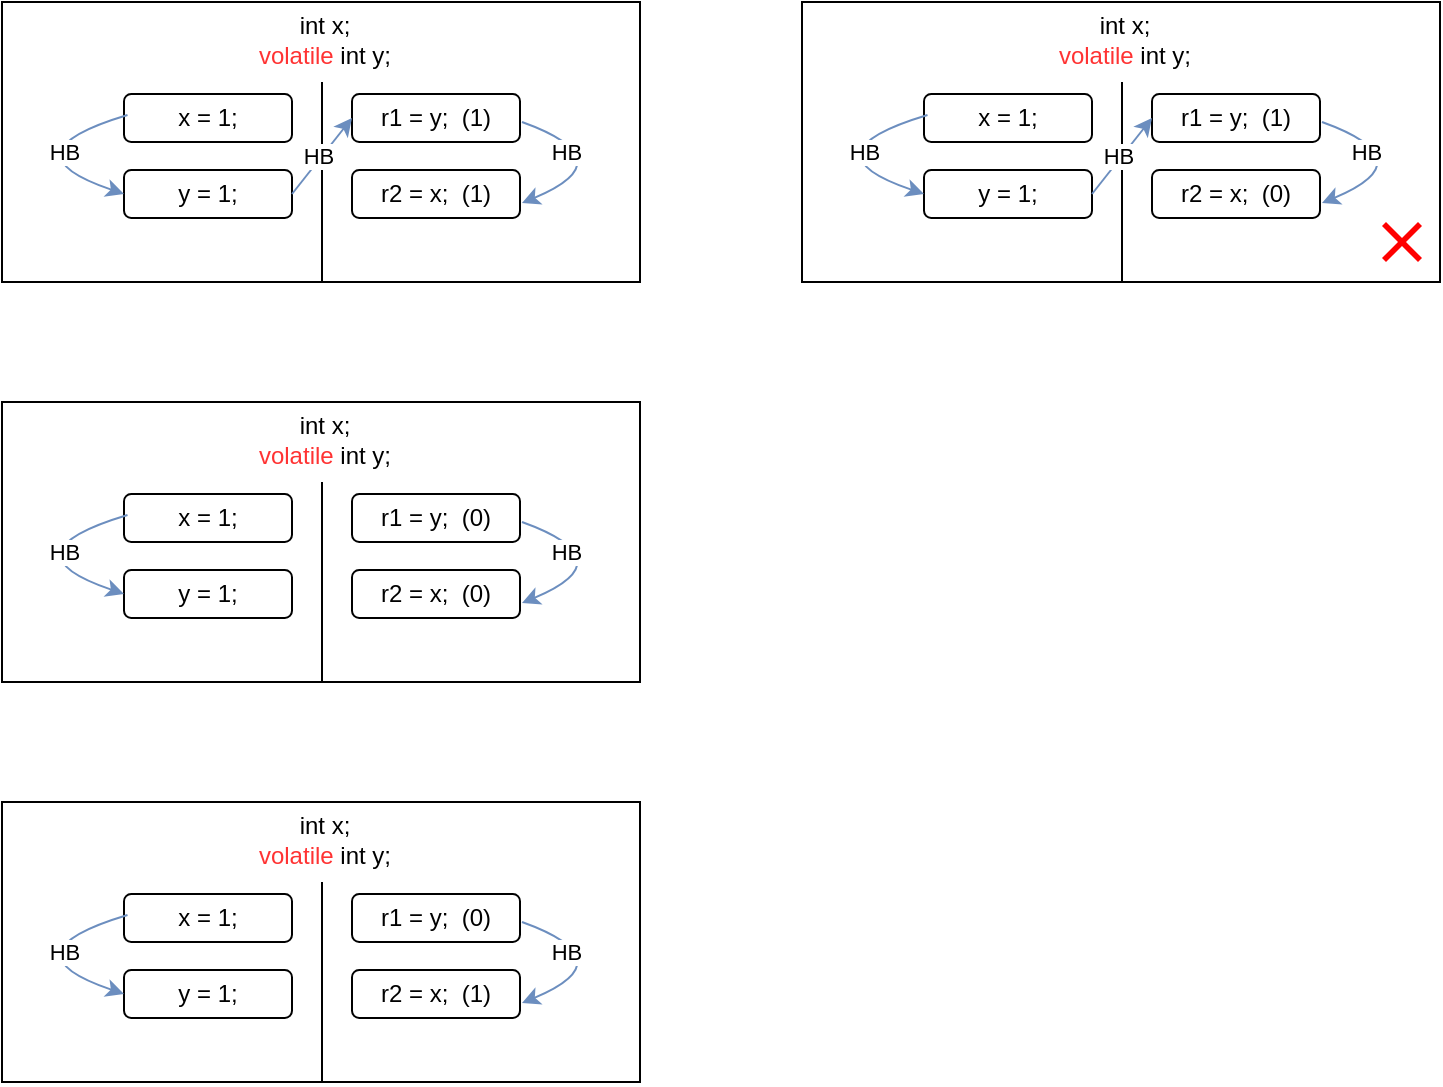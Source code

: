 <mxfile version="22.0.4" type="device">
  <diagram name="Page-1" id="JBOXGHTPe8i9dbkMzuEF">
    <mxGraphModel dx="1399" dy="930" grid="1" gridSize="10" guides="1" tooltips="1" connect="1" arrows="1" fold="1" page="1" pageScale="1" pageWidth="850" pageHeight="1100" math="0" shadow="0">
      <root>
        <mxCell id="0" />
        <mxCell id="1" parent="0" />
        <mxCell id="BH-FJEKS01s8CVu1ewul-86" value="" style="group" vertex="1" connectable="0" parent="1">
          <mxGeometry x="80" y="80" width="319" height="140" as="geometry" />
        </mxCell>
        <mxCell id="BH-FJEKS01s8CVu1ewul-24" value="" style="group" vertex="1" connectable="0" parent="BH-FJEKS01s8CVu1ewul-86">
          <mxGeometry width="319" height="140" as="geometry" />
        </mxCell>
        <mxCell id="BH-FJEKS01s8CVu1ewul-17" value="" style="rounded=0;whiteSpace=wrap;html=1;" vertex="1" parent="BH-FJEKS01s8CVu1ewul-24">
          <mxGeometry width="319" height="140" as="geometry" />
        </mxCell>
        <mxCell id="BH-FJEKS01s8CVu1ewul-23" value="" style="endArrow=none;html=1;rounded=0;" edge="1" parent="BH-FJEKS01s8CVu1ewul-24">
          <mxGeometry width="50" height="50" relative="1" as="geometry">
            <mxPoint x="160.0" y="140" as="sourcePoint" />
            <mxPoint x="160.0" y="40" as="targetPoint" />
          </mxGeometry>
        </mxCell>
        <mxCell id="BH-FJEKS01s8CVu1ewul-13" value="" style="curved=1;endArrow=classic;html=1;rounded=0;entryX=0;entryY=0.5;entryDx=0;entryDy=0;fillColor=#dae8fc;strokeColor=#6c8ebf;" edge="1" parent="BH-FJEKS01s8CVu1ewul-24">
          <mxGeometry width="50" height="50" relative="1" as="geometry">
            <mxPoint x="259.995" y="59.998" as="sourcePoint" />
            <mxPoint x="259.995" y="100.468" as="targetPoint" />
            <Array as="points">
              <mxPoint x="312.29" y="78.821" />
            </Array>
          </mxGeometry>
        </mxCell>
        <mxCell id="BH-FJEKS01s8CVu1ewul-14" value="HB" style="edgeLabel;html=1;align=center;verticalAlign=middle;resizable=0;points=[];labelPosition=left;verticalLabelPosition=middle;" vertex="1" connectable="0" parent="BH-FJEKS01s8CVu1ewul-13">
          <mxGeometry x="-0.459" y="9" relative="1" as="geometry">
            <mxPoint x="-10" y="13" as="offset" />
          </mxGeometry>
        </mxCell>
        <mxCell id="BH-FJEKS01s8CVu1ewul-1" value="int x;&lt;br&gt;&lt;font color=&quot;#ff3333&quot;&gt;volatile&lt;/font&gt; int y;" style="text;html=1;strokeColor=none;fillColor=none;align=center;verticalAlign=middle;whiteSpace=wrap;rounded=0;" vertex="1" parent="BH-FJEKS01s8CVu1ewul-86">
          <mxGeometry x="78.443" width="167.344" height="37.647" as="geometry" />
        </mxCell>
        <mxCell id="BH-FJEKS01s8CVu1ewul-3" value="x = 1;" style="rounded=1;whiteSpace=wrap;html=1;" vertex="1" parent="BH-FJEKS01s8CVu1ewul-86">
          <mxGeometry x="61" y="46" width="84" height="24" as="geometry" />
        </mxCell>
        <mxCell id="BH-FJEKS01s8CVu1ewul-4" value="y = 1;" style="rounded=1;whiteSpace=wrap;html=1;" vertex="1" parent="BH-FJEKS01s8CVu1ewul-86">
          <mxGeometry x="61" y="84" width="84" height="24" as="geometry" />
        </mxCell>
        <mxCell id="BH-FJEKS01s8CVu1ewul-6" value="r1 = y;&amp;nbsp; (1)" style="rounded=1;whiteSpace=wrap;html=1;" vertex="1" parent="BH-FJEKS01s8CVu1ewul-86">
          <mxGeometry x="175" y="46" width="84" height="24" as="geometry" />
        </mxCell>
        <mxCell id="BH-FJEKS01s8CVu1ewul-7" value="r2 = x;&amp;nbsp; (1)" style="rounded=1;whiteSpace=wrap;html=1;" vertex="1" parent="BH-FJEKS01s8CVu1ewul-86">
          <mxGeometry x="175" y="84" width="84" height="24" as="geometry" />
        </mxCell>
        <mxCell id="BH-FJEKS01s8CVu1ewul-10" value="" style="curved=1;endArrow=classic;html=1;rounded=0;entryX=0;entryY=0.5;entryDx=0;entryDy=0;fillColor=#dae8fc;strokeColor=#6c8ebf;" edge="1" parent="BH-FJEKS01s8CVu1ewul-86" target="BH-FJEKS01s8CVu1ewul-4">
          <mxGeometry width="50" height="50" relative="1" as="geometry">
            <mxPoint x="62.754" y="56.471" as="sourcePoint" />
            <mxPoint x="52.295" y="103.529" as="targetPoint" />
            <Array as="points">
              <mxPoint y="75.294" />
            </Array>
          </mxGeometry>
        </mxCell>
        <mxCell id="BH-FJEKS01s8CVu1ewul-11" value="HB" style="edgeLabel;html=1;align=center;verticalAlign=middle;resizable=0;points=[];labelPosition=left;verticalLabelPosition=middle;" vertex="1" connectable="0" parent="BH-FJEKS01s8CVu1ewul-10">
          <mxGeometry x="-0.459" y="9" relative="1" as="geometry">
            <mxPoint x="-1" as="offset" />
          </mxGeometry>
        </mxCell>
        <mxCell id="BH-FJEKS01s8CVu1ewul-15" value="" style="endArrow=classic;html=1;rounded=0;exitX=1;exitY=0.5;exitDx=0;exitDy=0;entryX=0;entryY=0.5;entryDx=0;entryDy=0;fillColor=#dae8fc;strokeColor=#6c8ebf;" edge="1" parent="BH-FJEKS01s8CVu1ewul-86" source="BH-FJEKS01s8CVu1ewul-4" target="BH-FJEKS01s8CVu1ewul-6">
          <mxGeometry width="50" height="50" relative="1" as="geometry">
            <mxPoint x="156.885" y="96" as="sourcePoint" />
            <mxPoint x="230.098" y="94.118" as="targetPoint" />
          </mxGeometry>
        </mxCell>
        <mxCell id="BH-FJEKS01s8CVu1ewul-16" value="HB" style="edgeLabel;html=1;align=center;verticalAlign=middle;resizable=0;points=[];" vertex="1" connectable="0" parent="BH-FJEKS01s8CVu1ewul-15">
          <mxGeometry x="-0.025" y="-2" relative="1" as="geometry">
            <mxPoint x="-3" y="-2" as="offset" />
          </mxGeometry>
        </mxCell>
        <mxCell id="BH-FJEKS01s8CVu1ewul-102" value="" style="group" vertex="1" connectable="0" parent="1">
          <mxGeometry x="80" y="280" width="319" height="140" as="geometry" />
        </mxCell>
        <mxCell id="BH-FJEKS01s8CVu1ewul-103" value="" style="group" vertex="1" connectable="0" parent="BH-FJEKS01s8CVu1ewul-102">
          <mxGeometry width="319" height="140" as="geometry" />
        </mxCell>
        <mxCell id="BH-FJEKS01s8CVu1ewul-104" value="" style="rounded=0;whiteSpace=wrap;html=1;" vertex="1" parent="BH-FJEKS01s8CVu1ewul-103">
          <mxGeometry width="319" height="140" as="geometry" />
        </mxCell>
        <mxCell id="BH-FJEKS01s8CVu1ewul-105" value="" style="endArrow=none;html=1;rounded=0;" edge="1" parent="BH-FJEKS01s8CVu1ewul-103">
          <mxGeometry width="50" height="50" relative="1" as="geometry">
            <mxPoint x="160.0" y="140" as="sourcePoint" />
            <mxPoint x="160.0" y="40" as="targetPoint" />
          </mxGeometry>
        </mxCell>
        <mxCell id="BH-FJEKS01s8CVu1ewul-106" value="" style="curved=1;endArrow=classic;html=1;rounded=0;entryX=0;entryY=0.5;entryDx=0;entryDy=0;fillColor=#dae8fc;strokeColor=#6c8ebf;" edge="1" parent="BH-FJEKS01s8CVu1ewul-103">
          <mxGeometry width="50" height="50" relative="1" as="geometry">
            <mxPoint x="259.995" y="59.998" as="sourcePoint" />
            <mxPoint x="259.995" y="100.468" as="targetPoint" />
            <Array as="points">
              <mxPoint x="312.29" y="78.821" />
            </Array>
          </mxGeometry>
        </mxCell>
        <mxCell id="BH-FJEKS01s8CVu1ewul-107" value="HB" style="edgeLabel;html=1;align=center;verticalAlign=middle;resizable=0;points=[];labelPosition=left;verticalLabelPosition=middle;" vertex="1" connectable="0" parent="BH-FJEKS01s8CVu1ewul-106">
          <mxGeometry x="-0.459" y="9" relative="1" as="geometry">
            <mxPoint x="-10" y="13" as="offset" />
          </mxGeometry>
        </mxCell>
        <mxCell id="BH-FJEKS01s8CVu1ewul-108" value="int x;&lt;br&gt;&lt;font color=&quot;#ff3333&quot;&gt;volatile&lt;/font&gt; int y;" style="text;html=1;strokeColor=none;fillColor=none;align=center;verticalAlign=middle;whiteSpace=wrap;rounded=0;" vertex="1" parent="BH-FJEKS01s8CVu1ewul-102">
          <mxGeometry x="78.443" width="167.344" height="37.647" as="geometry" />
        </mxCell>
        <mxCell id="BH-FJEKS01s8CVu1ewul-109" value="x = 1;" style="rounded=1;whiteSpace=wrap;html=1;" vertex="1" parent="BH-FJEKS01s8CVu1ewul-102">
          <mxGeometry x="61" y="46" width="84" height="24" as="geometry" />
        </mxCell>
        <mxCell id="BH-FJEKS01s8CVu1ewul-110" value="y = 1;" style="rounded=1;whiteSpace=wrap;html=1;" vertex="1" parent="BH-FJEKS01s8CVu1ewul-102">
          <mxGeometry x="61" y="84" width="84" height="24" as="geometry" />
        </mxCell>
        <mxCell id="BH-FJEKS01s8CVu1ewul-111" value="r1 = y;&amp;nbsp; (0)" style="rounded=1;whiteSpace=wrap;html=1;" vertex="1" parent="BH-FJEKS01s8CVu1ewul-102">
          <mxGeometry x="175" y="46" width="84" height="24" as="geometry" />
        </mxCell>
        <mxCell id="BH-FJEKS01s8CVu1ewul-112" value="r2 = x;&amp;nbsp; (0)" style="rounded=1;whiteSpace=wrap;html=1;" vertex="1" parent="BH-FJEKS01s8CVu1ewul-102">
          <mxGeometry x="175" y="84" width="84" height="24" as="geometry" />
        </mxCell>
        <mxCell id="BH-FJEKS01s8CVu1ewul-113" value="" style="curved=1;endArrow=classic;html=1;rounded=0;entryX=0;entryY=0.5;entryDx=0;entryDy=0;fillColor=#dae8fc;strokeColor=#6c8ebf;" edge="1" parent="BH-FJEKS01s8CVu1ewul-102" target="BH-FJEKS01s8CVu1ewul-110">
          <mxGeometry width="50" height="50" relative="1" as="geometry">
            <mxPoint x="62.754" y="56.471" as="sourcePoint" />
            <mxPoint x="52.295" y="103.529" as="targetPoint" />
            <Array as="points">
              <mxPoint y="75.294" />
            </Array>
          </mxGeometry>
        </mxCell>
        <mxCell id="BH-FJEKS01s8CVu1ewul-114" value="HB" style="edgeLabel;html=1;align=center;verticalAlign=middle;resizable=0;points=[];labelPosition=left;verticalLabelPosition=middle;" vertex="1" connectable="0" parent="BH-FJEKS01s8CVu1ewul-113">
          <mxGeometry x="-0.459" y="9" relative="1" as="geometry">
            <mxPoint x="-1" as="offset" />
          </mxGeometry>
        </mxCell>
        <mxCell id="BH-FJEKS01s8CVu1ewul-131" value="" style="group" vertex="1" connectable="0" parent="1">
          <mxGeometry x="80" y="480" width="319" height="140" as="geometry" />
        </mxCell>
        <mxCell id="BH-FJEKS01s8CVu1ewul-132" value="" style="group" vertex="1" connectable="0" parent="BH-FJEKS01s8CVu1ewul-131">
          <mxGeometry width="319" height="140" as="geometry" />
        </mxCell>
        <mxCell id="BH-FJEKS01s8CVu1ewul-133" value="" style="rounded=0;whiteSpace=wrap;html=1;" vertex="1" parent="BH-FJEKS01s8CVu1ewul-132">
          <mxGeometry width="319" height="140" as="geometry" />
        </mxCell>
        <mxCell id="BH-FJEKS01s8CVu1ewul-134" value="" style="endArrow=none;html=1;rounded=0;" edge="1" parent="BH-FJEKS01s8CVu1ewul-132">
          <mxGeometry width="50" height="50" relative="1" as="geometry">
            <mxPoint x="160.0" y="140" as="sourcePoint" />
            <mxPoint x="160.0" y="40" as="targetPoint" />
          </mxGeometry>
        </mxCell>
        <mxCell id="BH-FJEKS01s8CVu1ewul-135" value="" style="curved=1;endArrow=classic;html=1;rounded=0;entryX=0;entryY=0.5;entryDx=0;entryDy=0;fillColor=#dae8fc;strokeColor=#6c8ebf;" edge="1" parent="BH-FJEKS01s8CVu1ewul-132">
          <mxGeometry width="50" height="50" relative="1" as="geometry">
            <mxPoint x="259.995" y="59.998" as="sourcePoint" />
            <mxPoint x="259.995" y="100.468" as="targetPoint" />
            <Array as="points">
              <mxPoint x="312.29" y="78.821" />
            </Array>
          </mxGeometry>
        </mxCell>
        <mxCell id="BH-FJEKS01s8CVu1ewul-136" value="HB" style="edgeLabel;html=1;align=center;verticalAlign=middle;resizable=0;points=[];labelPosition=left;verticalLabelPosition=middle;" vertex="1" connectable="0" parent="BH-FJEKS01s8CVu1ewul-135">
          <mxGeometry x="-0.459" y="9" relative="1" as="geometry">
            <mxPoint x="-10" y="13" as="offset" />
          </mxGeometry>
        </mxCell>
        <mxCell id="BH-FJEKS01s8CVu1ewul-137" value="int x;&lt;br&gt;&lt;font color=&quot;#ff3333&quot;&gt;volatile&lt;/font&gt; int y;" style="text;html=1;strokeColor=none;fillColor=none;align=center;verticalAlign=middle;whiteSpace=wrap;rounded=0;" vertex="1" parent="BH-FJEKS01s8CVu1ewul-131">
          <mxGeometry x="78.443" width="167.344" height="37.647" as="geometry" />
        </mxCell>
        <mxCell id="BH-FJEKS01s8CVu1ewul-138" value="x = 1;" style="rounded=1;whiteSpace=wrap;html=1;" vertex="1" parent="BH-FJEKS01s8CVu1ewul-131">
          <mxGeometry x="61" y="46" width="84" height="24" as="geometry" />
        </mxCell>
        <mxCell id="BH-FJEKS01s8CVu1ewul-139" value="y = 1;" style="rounded=1;whiteSpace=wrap;html=1;" vertex="1" parent="BH-FJEKS01s8CVu1ewul-131">
          <mxGeometry x="61" y="84" width="84" height="24" as="geometry" />
        </mxCell>
        <mxCell id="BH-FJEKS01s8CVu1ewul-140" value="r1 = y;&amp;nbsp; (0)" style="rounded=1;whiteSpace=wrap;html=1;" vertex="1" parent="BH-FJEKS01s8CVu1ewul-131">
          <mxGeometry x="175" y="46" width="84" height="24" as="geometry" />
        </mxCell>
        <mxCell id="BH-FJEKS01s8CVu1ewul-141" value="r2 = x;&amp;nbsp; (1)" style="rounded=1;whiteSpace=wrap;html=1;" vertex="1" parent="BH-FJEKS01s8CVu1ewul-131">
          <mxGeometry x="175" y="84" width="84" height="24" as="geometry" />
        </mxCell>
        <mxCell id="BH-FJEKS01s8CVu1ewul-142" value="" style="curved=1;endArrow=classic;html=1;rounded=0;entryX=0;entryY=0.5;entryDx=0;entryDy=0;fillColor=#dae8fc;strokeColor=#6c8ebf;" edge="1" parent="BH-FJEKS01s8CVu1ewul-131" target="BH-FJEKS01s8CVu1ewul-139">
          <mxGeometry width="50" height="50" relative="1" as="geometry">
            <mxPoint x="62.754" y="56.471" as="sourcePoint" />
            <mxPoint x="52.295" y="103.529" as="targetPoint" />
            <Array as="points">
              <mxPoint y="75.294" />
            </Array>
          </mxGeometry>
        </mxCell>
        <mxCell id="BH-FJEKS01s8CVu1ewul-143" value="HB" style="edgeLabel;html=1;align=center;verticalAlign=middle;resizable=0;points=[];labelPosition=left;verticalLabelPosition=middle;" vertex="1" connectable="0" parent="BH-FJEKS01s8CVu1ewul-142">
          <mxGeometry x="-0.459" y="9" relative="1" as="geometry">
            <mxPoint x="-1" as="offset" />
          </mxGeometry>
        </mxCell>
        <mxCell id="BH-FJEKS01s8CVu1ewul-144" value="" style="group" vertex="1" connectable="0" parent="1">
          <mxGeometry x="480" y="80" width="319" height="140" as="geometry" />
        </mxCell>
        <mxCell id="BH-FJEKS01s8CVu1ewul-145" value="" style="group" vertex="1" connectable="0" parent="BH-FJEKS01s8CVu1ewul-144">
          <mxGeometry width="319" height="140" as="geometry" />
        </mxCell>
        <mxCell id="BH-FJEKS01s8CVu1ewul-146" value="" style="rounded=0;whiteSpace=wrap;html=1;" vertex="1" parent="BH-FJEKS01s8CVu1ewul-145">
          <mxGeometry width="319" height="140" as="geometry" />
        </mxCell>
        <mxCell id="BH-FJEKS01s8CVu1ewul-147" value="" style="endArrow=none;html=1;rounded=0;" edge="1" parent="BH-FJEKS01s8CVu1ewul-145">
          <mxGeometry width="50" height="50" relative="1" as="geometry">
            <mxPoint x="160.0" y="140" as="sourcePoint" />
            <mxPoint x="160.0" y="40" as="targetPoint" />
          </mxGeometry>
        </mxCell>
        <mxCell id="BH-FJEKS01s8CVu1ewul-148" value="" style="curved=1;endArrow=classic;html=1;rounded=0;entryX=0;entryY=0.5;entryDx=0;entryDy=0;fillColor=#dae8fc;strokeColor=#6c8ebf;" edge="1" parent="BH-FJEKS01s8CVu1ewul-145">
          <mxGeometry width="50" height="50" relative="1" as="geometry">
            <mxPoint x="259.995" y="59.998" as="sourcePoint" />
            <mxPoint x="259.995" y="100.468" as="targetPoint" />
            <Array as="points">
              <mxPoint x="312.29" y="78.821" />
            </Array>
          </mxGeometry>
        </mxCell>
        <mxCell id="BH-FJEKS01s8CVu1ewul-149" value="HB" style="edgeLabel;html=1;align=center;verticalAlign=middle;resizable=0;points=[];labelPosition=left;verticalLabelPosition=middle;" vertex="1" connectable="0" parent="BH-FJEKS01s8CVu1ewul-148">
          <mxGeometry x="-0.459" y="9" relative="1" as="geometry">
            <mxPoint x="-10" y="13" as="offset" />
          </mxGeometry>
        </mxCell>
        <mxCell id="BH-FJEKS01s8CVu1ewul-162" value="" style="shape=mxgraph.mockup.markup.redX;fillColor=#ff0000;html=1;shadow=0;whiteSpace=wrap;strokeColor=none;" vertex="1" parent="BH-FJEKS01s8CVu1ewul-145">
          <mxGeometry x="290" y="110" width="20" height="20" as="geometry" />
        </mxCell>
        <mxCell id="BH-FJEKS01s8CVu1ewul-150" value="int x;&lt;br&gt;&lt;font color=&quot;#ff3333&quot;&gt;volatile&lt;/font&gt; int y;" style="text;html=1;strokeColor=none;fillColor=none;align=center;verticalAlign=middle;whiteSpace=wrap;rounded=0;" vertex="1" parent="BH-FJEKS01s8CVu1ewul-144">
          <mxGeometry x="78.443" width="167.344" height="37.647" as="geometry" />
        </mxCell>
        <mxCell id="BH-FJEKS01s8CVu1ewul-151" value="x = 1;" style="rounded=1;whiteSpace=wrap;html=1;" vertex="1" parent="BH-FJEKS01s8CVu1ewul-144">
          <mxGeometry x="61" y="46" width="84" height="24" as="geometry" />
        </mxCell>
        <mxCell id="BH-FJEKS01s8CVu1ewul-152" value="y = 1;" style="rounded=1;whiteSpace=wrap;html=1;" vertex="1" parent="BH-FJEKS01s8CVu1ewul-144">
          <mxGeometry x="61" y="84" width="84" height="24" as="geometry" />
        </mxCell>
        <mxCell id="BH-FJEKS01s8CVu1ewul-153" value="r1 = y;&amp;nbsp; (1)" style="rounded=1;whiteSpace=wrap;html=1;" vertex="1" parent="BH-FJEKS01s8CVu1ewul-144">
          <mxGeometry x="175" y="46" width="84" height="24" as="geometry" />
        </mxCell>
        <mxCell id="BH-FJEKS01s8CVu1ewul-154" value="r2 = x;&amp;nbsp; (0)" style="rounded=1;whiteSpace=wrap;html=1;" vertex="1" parent="BH-FJEKS01s8CVu1ewul-144">
          <mxGeometry x="175" y="84" width="84" height="24" as="geometry" />
        </mxCell>
        <mxCell id="BH-FJEKS01s8CVu1ewul-155" value="" style="curved=1;endArrow=classic;html=1;rounded=0;entryX=0;entryY=0.5;entryDx=0;entryDy=0;fillColor=#dae8fc;strokeColor=#6c8ebf;" edge="1" parent="BH-FJEKS01s8CVu1ewul-144" target="BH-FJEKS01s8CVu1ewul-152">
          <mxGeometry width="50" height="50" relative="1" as="geometry">
            <mxPoint x="62.754" y="56.471" as="sourcePoint" />
            <mxPoint x="52.295" y="103.529" as="targetPoint" />
            <Array as="points">
              <mxPoint y="75.294" />
            </Array>
          </mxGeometry>
        </mxCell>
        <mxCell id="BH-FJEKS01s8CVu1ewul-156" value="HB" style="edgeLabel;html=1;align=center;verticalAlign=middle;resizable=0;points=[];labelPosition=left;verticalLabelPosition=middle;" vertex="1" connectable="0" parent="BH-FJEKS01s8CVu1ewul-155">
          <mxGeometry x="-0.459" y="9" relative="1" as="geometry">
            <mxPoint x="-1" as="offset" />
          </mxGeometry>
        </mxCell>
        <mxCell id="BH-FJEKS01s8CVu1ewul-157" value="" style="endArrow=classic;html=1;rounded=0;exitX=1;exitY=0.5;exitDx=0;exitDy=0;entryX=0;entryY=0.5;entryDx=0;entryDy=0;fillColor=#dae8fc;strokeColor=#6c8ebf;" edge="1" parent="BH-FJEKS01s8CVu1ewul-144" source="BH-FJEKS01s8CVu1ewul-152" target="BH-FJEKS01s8CVu1ewul-153">
          <mxGeometry width="50" height="50" relative="1" as="geometry">
            <mxPoint x="156.885" y="96" as="sourcePoint" />
            <mxPoint x="230.098" y="94.118" as="targetPoint" />
          </mxGeometry>
        </mxCell>
        <mxCell id="BH-FJEKS01s8CVu1ewul-158" value="HB" style="edgeLabel;html=1;align=center;verticalAlign=middle;resizable=0;points=[];" vertex="1" connectable="0" parent="BH-FJEKS01s8CVu1ewul-157">
          <mxGeometry x="-0.025" y="-2" relative="1" as="geometry">
            <mxPoint x="-3" y="-2" as="offset" />
          </mxGeometry>
        </mxCell>
      </root>
    </mxGraphModel>
  </diagram>
</mxfile>
